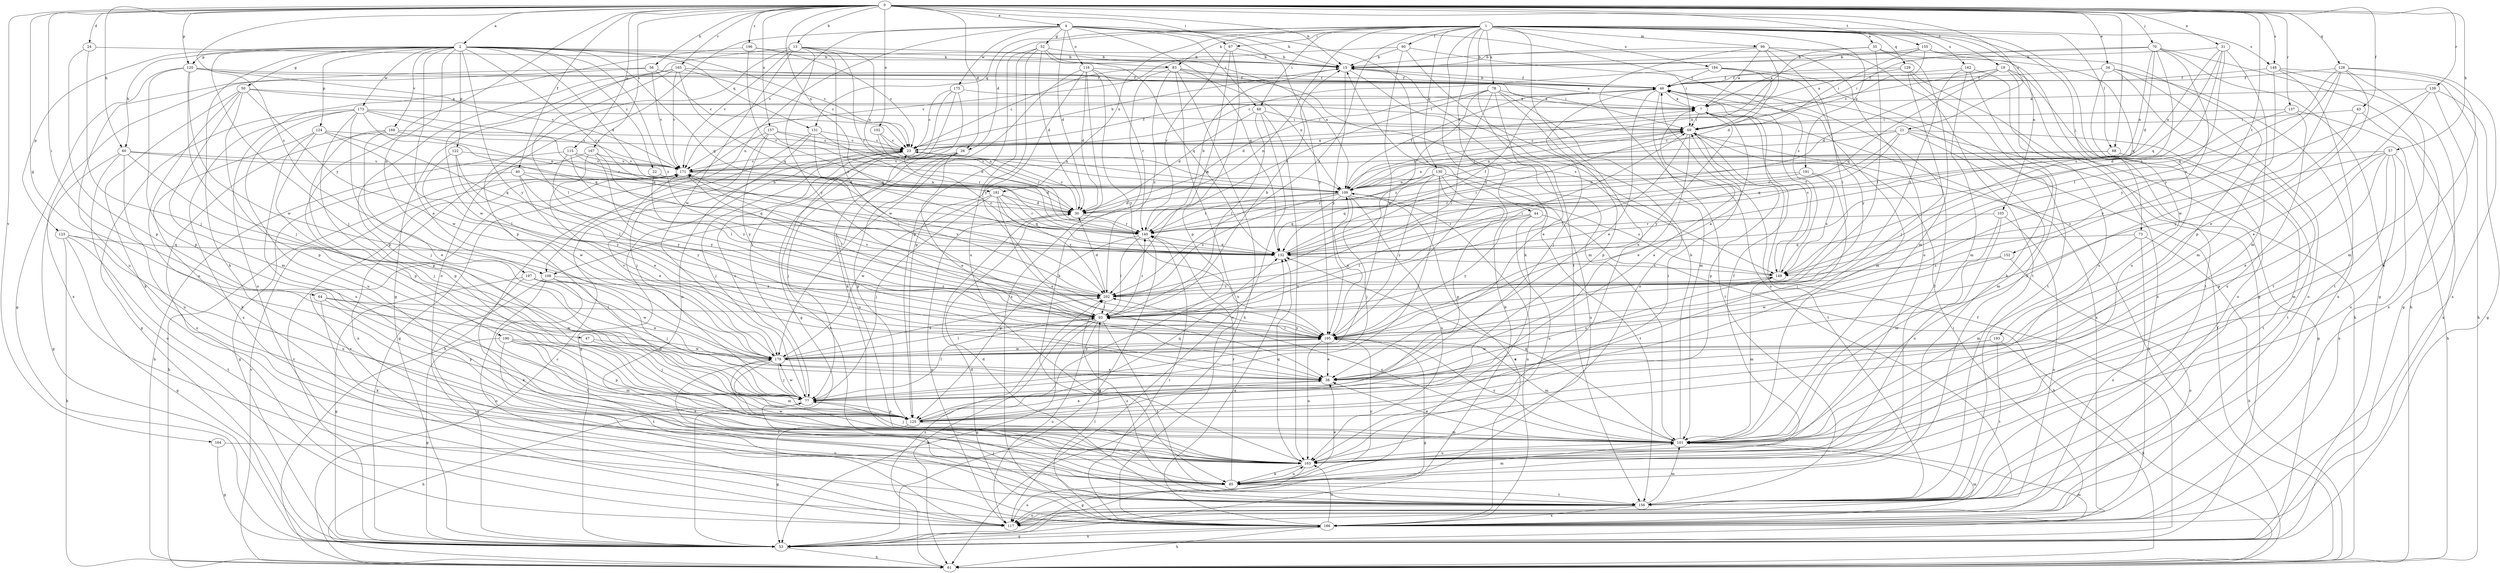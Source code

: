 strict digraph  {
0;
1;
2;
4;
7;
13;
15;
19;
21;
22;
23;
24;
26;
30;
31;
34;
35;
38;
40;
43;
44;
46;
47;
50;
52;
53;
56;
57;
60;
61;
64;
67;
68;
69;
70;
73;
77;
78;
83;
85;
88;
90;
93;
99;
101;
102;
103;
108;
109;
115;
116;
117;
120;
122;
123;
124;
125;
128;
129;
130;
131;
132;
137;
139;
140;
148;
149;
152;
155;
156;
157;
162;
163;
164;
165;
167;
169;
171;
173;
175;
179;
181;
184;
186;
190;
191;
193;
195;
196;
197;
202;
0 -> 2  [label=a];
0 -> 4  [label=a];
0 -> 13  [label=b];
0 -> 15  [label=b];
0 -> 19  [label=c];
0 -> 21  [label=c];
0 -> 24  [label=d];
0 -> 26  [label=d];
0 -> 31  [label=e];
0 -> 34  [label=e];
0 -> 40  [label=f];
0 -> 43  [label=f];
0 -> 47  [label=g];
0 -> 56  [label=h];
0 -> 57  [label=h];
0 -> 60  [label=h];
0 -> 64  [label=i];
0 -> 67  [label=i];
0 -> 70  [label=j];
0 -> 88  [label=l];
0 -> 102  [label=n];
0 -> 115  [label=o];
0 -> 120  [label=p];
0 -> 128  [label=q];
0 -> 137  [label=r];
0 -> 139  [label=r];
0 -> 148  [label=s];
0 -> 152  [label=t];
0 -> 155  [label=t];
0 -> 157  [label=u];
0 -> 164  [label=v];
0 -> 165  [label=v];
0 -> 167  [label=v];
0 -> 181  [label=x];
0 -> 190  [label=y];
0 -> 196  [label=z];
0 -> 197  [label=z];
1 -> 26  [label=d];
1 -> 35  [label=e];
1 -> 44  [label=f];
1 -> 67  [label=i];
1 -> 68  [label=i];
1 -> 73  [label=j];
1 -> 78  [label=k];
1 -> 83  [label=k];
1 -> 88  [label=l];
1 -> 90  [label=l];
1 -> 99  [label=m];
1 -> 103  [label=n];
1 -> 108  [label=n];
1 -> 129  [label=q];
1 -> 130  [label=q];
1 -> 131  [label=q];
1 -> 148  [label=s];
1 -> 156  [label=t];
1 -> 162  [label=u];
1 -> 163  [label=u];
1 -> 181  [label=x];
1 -> 184  [label=x];
1 -> 191  [label=y];
1 -> 193  [label=y];
1 -> 195  [label=y];
1 -> 202  [label=z];
2 -> 15  [label=b];
2 -> 22  [label=c];
2 -> 23  [label=c];
2 -> 30  [label=d];
2 -> 38  [label=e];
2 -> 50  [label=g];
2 -> 60  [label=h];
2 -> 77  [label=j];
2 -> 83  [label=k];
2 -> 85  [label=k];
2 -> 108  [label=n];
2 -> 120  [label=p];
2 -> 122  [label=p];
2 -> 123  [label=p];
2 -> 124  [label=p];
2 -> 131  [label=q];
2 -> 132  [label=q];
2 -> 140  [label=r];
2 -> 169  [label=v];
2 -> 173  [label=w];
2 -> 195  [label=y];
2 -> 202  [label=z];
4 -> 15  [label=b];
4 -> 30  [label=d];
4 -> 52  [label=g];
4 -> 68  [label=i];
4 -> 85  [label=k];
4 -> 108  [label=n];
4 -> 116  [label=o];
4 -> 117  [label=o];
4 -> 132  [label=q];
4 -> 149  [label=s];
4 -> 171  [label=v];
4 -> 175  [label=w];
4 -> 195  [label=y];
7 -> 69  [label=i];
7 -> 149  [label=s];
7 -> 186  [label=x];
7 -> 195  [label=y];
13 -> 15  [label=b];
13 -> 53  [label=g];
13 -> 109  [label=n];
13 -> 125  [label=p];
13 -> 140  [label=r];
13 -> 171  [label=v];
13 -> 179  [label=w];
13 -> 195  [label=y];
13 -> 202  [label=z];
15 -> 46  [label=f];
15 -> 101  [label=m];
15 -> 195  [label=y];
19 -> 23  [label=c];
19 -> 30  [label=d];
19 -> 46  [label=f];
19 -> 117  [label=o];
19 -> 132  [label=q];
19 -> 156  [label=t];
19 -> 163  [label=u];
21 -> 23  [label=c];
21 -> 53  [label=g];
21 -> 101  [label=m];
21 -> 109  [label=n];
21 -> 132  [label=q];
21 -> 140  [label=r];
21 -> 156  [label=t];
22 -> 109  [label=n];
22 -> 202  [label=z];
23 -> 15  [label=b];
23 -> 46  [label=f];
23 -> 53  [label=g];
23 -> 77  [label=j];
23 -> 109  [label=n];
23 -> 156  [label=t];
23 -> 171  [label=v];
24 -> 15  [label=b];
24 -> 77  [label=j];
24 -> 125  [label=p];
26 -> 38  [label=e];
26 -> 77  [label=j];
26 -> 125  [label=p];
26 -> 163  [label=u];
26 -> 171  [label=v];
30 -> 23  [label=c];
30 -> 117  [label=o];
30 -> 140  [label=r];
31 -> 15  [label=b];
31 -> 93  [label=l];
31 -> 101  [label=m];
31 -> 109  [label=n];
31 -> 132  [label=q];
31 -> 149  [label=s];
34 -> 46  [label=f];
34 -> 117  [label=o];
34 -> 156  [label=t];
34 -> 163  [label=u];
34 -> 186  [label=x];
35 -> 15  [label=b];
35 -> 53  [label=g];
35 -> 93  [label=l];
35 -> 101  [label=m];
35 -> 109  [label=n];
38 -> 77  [label=j];
38 -> 149  [label=s];
40 -> 38  [label=e];
40 -> 53  [label=g];
40 -> 109  [label=n];
40 -> 132  [label=q];
40 -> 195  [label=y];
43 -> 69  [label=i];
43 -> 186  [label=x];
43 -> 195  [label=y];
44 -> 61  [label=h];
44 -> 93  [label=l];
44 -> 140  [label=r];
44 -> 163  [label=u];
44 -> 195  [label=y];
46 -> 7  [label=a];
46 -> 15  [label=b];
46 -> 38  [label=e];
46 -> 77  [label=j];
46 -> 101  [label=m];
46 -> 156  [label=t];
47 -> 77  [label=j];
47 -> 179  [label=w];
50 -> 7  [label=a];
50 -> 69  [label=i];
50 -> 85  [label=k];
50 -> 101  [label=m];
50 -> 125  [label=p];
50 -> 163  [label=u];
50 -> 179  [label=w];
52 -> 15  [label=b];
52 -> 30  [label=d];
52 -> 109  [label=n];
52 -> 125  [label=p];
52 -> 132  [label=q];
52 -> 163  [label=u];
52 -> 195  [label=y];
53 -> 15  [label=b];
53 -> 46  [label=f];
53 -> 61  [label=h];
53 -> 101  [label=m];
53 -> 171  [label=v];
53 -> 186  [label=x];
56 -> 23  [label=c];
56 -> 46  [label=f];
56 -> 163  [label=u];
56 -> 171  [label=v];
56 -> 186  [label=x];
57 -> 38  [label=e];
57 -> 101  [label=m];
57 -> 125  [label=p];
57 -> 163  [label=u];
57 -> 171  [label=v];
57 -> 186  [label=x];
57 -> 202  [label=z];
60 -> 30  [label=d];
60 -> 53  [label=g];
60 -> 77  [label=j];
60 -> 117  [label=o];
60 -> 163  [label=u];
60 -> 171  [label=v];
61 -> 23  [label=c];
61 -> 46  [label=f];
61 -> 171  [label=v];
61 -> 202  [label=z];
64 -> 85  [label=k];
64 -> 93  [label=l];
64 -> 125  [label=p];
64 -> 179  [label=w];
67 -> 15  [label=b];
67 -> 125  [label=p];
67 -> 140  [label=r];
67 -> 202  [label=z];
68 -> 30  [label=d];
68 -> 69  [label=i];
68 -> 93  [label=l];
68 -> 117  [label=o];
68 -> 163  [label=u];
69 -> 23  [label=c];
69 -> 38  [label=e];
69 -> 61  [label=h];
69 -> 93  [label=l];
69 -> 109  [label=n];
69 -> 125  [label=p];
69 -> 156  [label=t];
70 -> 15  [label=b];
70 -> 30  [label=d];
70 -> 53  [label=g];
70 -> 61  [label=h];
70 -> 69  [label=i];
70 -> 109  [label=n];
70 -> 149  [label=s];
70 -> 195  [label=y];
73 -> 61  [label=h];
73 -> 101  [label=m];
73 -> 117  [label=o];
73 -> 132  [label=q];
77 -> 7  [label=a];
77 -> 23  [label=c];
77 -> 61  [label=h];
77 -> 93  [label=l];
77 -> 125  [label=p];
77 -> 179  [label=w];
78 -> 7  [label=a];
78 -> 30  [label=d];
78 -> 38  [label=e];
78 -> 93  [label=l];
78 -> 101  [label=m];
78 -> 125  [label=p];
78 -> 140  [label=r];
78 -> 202  [label=z];
83 -> 23  [label=c];
83 -> 46  [label=f];
83 -> 61  [label=h];
83 -> 85  [label=k];
83 -> 109  [label=n];
83 -> 149  [label=s];
83 -> 186  [label=x];
83 -> 202  [label=z];
85 -> 38  [label=e];
85 -> 46  [label=f];
85 -> 101  [label=m];
85 -> 117  [label=o];
85 -> 140  [label=r];
85 -> 156  [label=t];
85 -> 163  [label=u];
85 -> 195  [label=y];
88 -> 109  [label=n];
88 -> 156  [label=t];
88 -> 171  [label=v];
90 -> 15  [label=b];
90 -> 69  [label=i];
90 -> 117  [label=o];
90 -> 171  [label=v];
90 -> 179  [label=w];
93 -> 15  [label=b];
93 -> 53  [label=g];
93 -> 61  [label=h];
93 -> 117  [label=o];
93 -> 140  [label=r];
93 -> 156  [label=t];
93 -> 171  [label=v];
93 -> 195  [label=y];
99 -> 7  [label=a];
99 -> 15  [label=b];
99 -> 30  [label=d];
99 -> 93  [label=l];
99 -> 117  [label=o];
99 -> 156  [label=t];
99 -> 163  [label=u];
101 -> 15  [label=b];
101 -> 38  [label=e];
101 -> 77  [label=j];
101 -> 132  [label=q];
101 -> 163  [label=u];
101 -> 195  [label=y];
101 -> 202  [label=z];
102 -> 23  [label=c];
102 -> 109  [label=n];
102 -> 140  [label=r];
103 -> 101  [label=m];
103 -> 117  [label=o];
103 -> 140  [label=r];
103 -> 163  [label=u];
108 -> 53  [label=g];
108 -> 77  [label=j];
108 -> 117  [label=o];
108 -> 156  [label=t];
108 -> 202  [label=z];
109 -> 30  [label=d];
109 -> 46  [label=f];
109 -> 69  [label=i];
109 -> 77  [label=j];
109 -> 132  [label=q];
109 -> 140  [label=r];
109 -> 149  [label=s];
109 -> 163  [label=u];
109 -> 186  [label=x];
109 -> 202  [label=z];
115 -> 30  [label=d];
115 -> 61  [label=h];
115 -> 93  [label=l];
115 -> 171  [label=v];
115 -> 195  [label=y];
116 -> 30  [label=d];
116 -> 46  [label=f];
116 -> 125  [label=p];
116 -> 140  [label=r];
116 -> 179  [label=w];
116 -> 186  [label=x];
116 -> 195  [label=y];
117 -> 171  [label=v];
120 -> 7  [label=a];
120 -> 46  [label=f];
120 -> 53  [label=g];
120 -> 77  [label=j];
120 -> 125  [label=p];
120 -> 171  [label=v];
120 -> 179  [label=w];
122 -> 93  [label=l];
122 -> 171  [label=v];
122 -> 179  [label=w];
122 -> 195  [label=y];
123 -> 53  [label=g];
123 -> 61  [label=h];
123 -> 132  [label=q];
123 -> 156  [label=t];
123 -> 163  [label=u];
124 -> 23  [label=c];
124 -> 85  [label=k];
124 -> 93  [label=l];
124 -> 125  [label=p];
124 -> 132  [label=q];
124 -> 163  [label=u];
125 -> 38  [label=e];
125 -> 53  [label=g];
125 -> 69  [label=i];
125 -> 101  [label=m];
125 -> 132  [label=q];
128 -> 38  [label=e];
128 -> 46  [label=f];
128 -> 101  [label=m];
128 -> 132  [label=q];
128 -> 149  [label=s];
128 -> 163  [label=u];
128 -> 179  [label=w];
128 -> 186  [label=x];
129 -> 7  [label=a];
129 -> 46  [label=f];
129 -> 61  [label=h];
129 -> 77  [label=j];
129 -> 85  [label=k];
130 -> 77  [label=j];
130 -> 109  [label=n];
130 -> 125  [label=p];
130 -> 132  [label=q];
130 -> 140  [label=r];
130 -> 156  [label=t];
130 -> 163  [label=u];
130 -> 195  [label=y];
131 -> 23  [label=c];
131 -> 61  [label=h];
131 -> 93  [label=l];
131 -> 140  [label=r];
131 -> 163  [label=u];
132 -> 23  [label=c];
132 -> 46  [label=f];
132 -> 69  [label=i];
132 -> 149  [label=s];
137 -> 30  [label=d];
137 -> 61  [label=h];
137 -> 69  [label=i];
137 -> 163  [label=u];
139 -> 7  [label=a];
139 -> 38  [label=e];
139 -> 53  [label=g];
139 -> 186  [label=x];
139 -> 195  [label=y];
140 -> 15  [label=b];
140 -> 53  [label=g];
140 -> 93  [label=l];
140 -> 125  [label=p];
140 -> 132  [label=q];
148 -> 46  [label=f];
148 -> 53  [label=g];
148 -> 61  [label=h];
148 -> 101  [label=m];
148 -> 156  [label=t];
149 -> 46  [label=f];
149 -> 101  [label=m];
149 -> 202  [label=z];
152 -> 117  [label=o];
152 -> 149  [label=s];
152 -> 179  [label=w];
155 -> 7  [label=a];
155 -> 15  [label=b];
155 -> 23  [label=c];
155 -> 69  [label=i];
155 -> 125  [label=p];
155 -> 132  [label=q];
156 -> 30  [label=d];
156 -> 77  [label=j];
156 -> 101  [label=m];
156 -> 117  [label=o];
156 -> 186  [label=x];
156 -> 202  [label=z];
157 -> 23  [label=c];
157 -> 30  [label=d];
157 -> 53  [label=g];
157 -> 77  [label=j];
157 -> 109  [label=n];
157 -> 195  [label=y];
162 -> 46  [label=f];
162 -> 85  [label=k];
162 -> 101  [label=m];
162 -> 186  [label=x];
162 -> 202  [label=z];
163 -> 46  [label=f];
163 -> 53  [label=g];
163 -> 85  [label=k];
163 -> 132  [label=q];
163 -> 179  [label=w];
164 -> 53  [label=g];
164 -> 163  [label=u];
165 -> 23  [label=c];
165 -> 46  [label=f];
165 -> 69  [label=i];
165 -> 93  [label=l];
165 -> 125  [label=p];
165 -> 132  [label=q];
165 -> 171  [label=v];
165 -> 179  [label=w];
167 -> 38  [label=e];
167 -> 171  [label=v];
167 -> 186  [label=x];
167 -> 195  [label=y];
167 -> 202  [label=z];
169 -> 23  [label=c];
169 -> 38  [label=e];
169 -> 109  [label=n];
169 -> 117  [label=o];
169 -> 125  [label=p];
171 -> 7  [label=a];
171 -> 30  [label=d];
171 -> 61  [label=h];
171 -> 93  [label=l];
171 -> 109  [label=n];
173 -> 53  [label=g];
173 -> 69  [label=i];
173 -> 77  [label=j];
173 -> 125  [label=p];
173 -> 132  [label=q];
173 -> 140  [label=r];
173 -> 163  [label=u];
173 -> 171  [label=v];
173 -> 186  [label=x];
175 -> 7  [label=a];
175 -> 23  [label=c];
175 -> 53  [label=g];
175 -> 77  [label=j];
175 -> 85  [label=k];
179 -> 38  [label=e];
179 -> 77  [label=j];
179 -> 93  [label=l];
179 -> 101  [label=m];
179 -> 156  [label=t];
179 -> 171  [label=v];
179 -> 195  [label=y];
179 -> 202  [label=z];
181 -> 30  [label=d];
181 -> 38  [label=e];
181 -> 77  [label=j];
181 -> 132  [label=q];
181 -> 140  [label=r];
181 -> 179  [label=w];
181 -> 202  [label=z];
184 -> 23  [label=c];
184 -> 46  [label=f];
184 -> 69  [label=i];
184 -> 156  [label=t];
184 -> 195  [label=y];
186 -> 30  [label=d];
186 -> 53  [label=g];
186 -> 61  [label=h];
186 -> 69  [label=i];
186 -> 93  [label=l];
186 -> 101  [label=m];
186 -> 109  [label=n];
186 -> 132  [label=q];
186 -> 140  [label=r];
186 -> 163  [label=u];
190 -> 53  [label=g];
190 -> 85  [label=k];
190 -> 101  [label=m];
190 -> 125  [label=p];
190 -> 156  [label=t];
190 -> 179  [label=w];
191 -> 77  [label=j];
191 -> 109  [label=n];
191 -> 140  [label=r];
191 -> 149  [label=s];
193 -> 38  [label=e];
193 -> 61  [label=h];
193 -> 156  [label=t];
193 -> 179  [label=w];
195 -> 7  [label=a];
195 -> 38  [label=e];
195 -> 53  [label=g];
195 -> 93  [label=l];
195 -> 101  [label=m];
195 -> 109  [label=n];
195 -> 163  [label=u];
195 -> 179  [label=w];
196 -> 15  [label=b];
196 -> 23  [label=c];
196 -> 117  [label=o];
196 -> 140  [label=r];
197 -> 38  [label=e];
197 -> 53  [label=g];
197 -> 85  [label=k];
197 -> 179  [label=w];
197 -> 202  [label=z];
202 -> 30  [label=d];
202 -> 69  [label=i];
202 -> 93  [label=l];
202 -> 171  [label=v];
}
